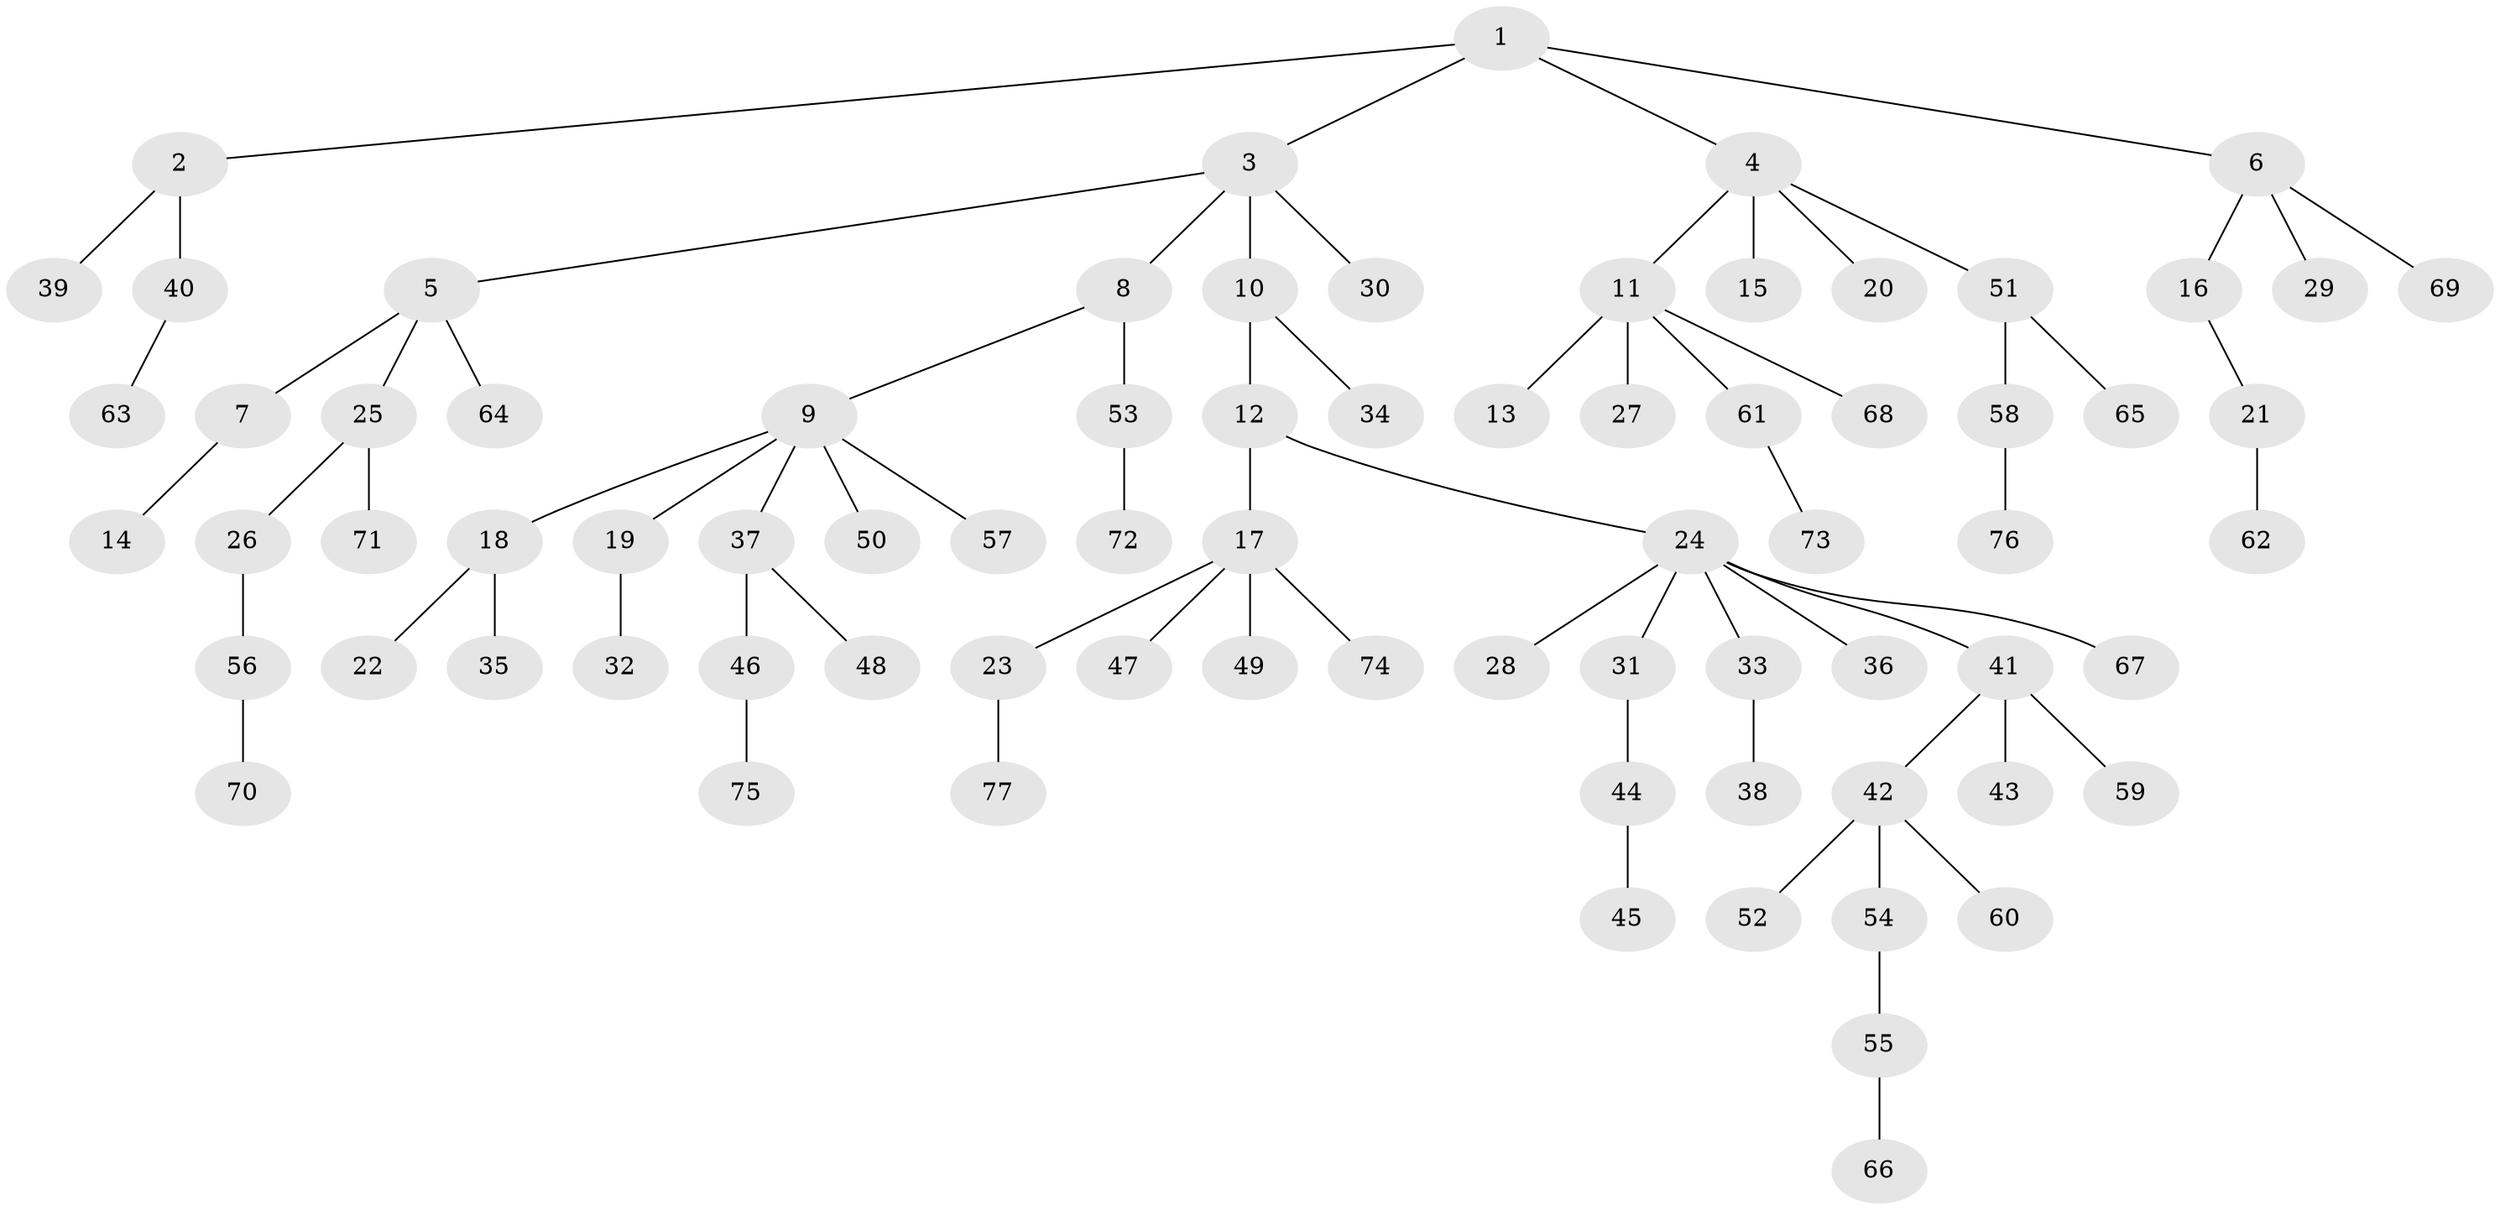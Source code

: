 // coarse degree distribution, {4: 0.10416666666666667, 1: 0.5208333333333334, 3: 0.125, 2: 0.20833333333333334, 6: 0.020833333333333332, 5: 0.020833333333333332}
// Generated by graph-tools (version 1.1) at 2025/37/03/04/25 23:37:27]
// undirected, 77 vertices, 76 edges
graph export_dot {
  node [color=gray90,style=filled];
  1;
  2;
  3;
  4;
  5;
  6;
  7;
  8;
  9;
  10;
  11;
  12;
  13;
  14;
  15;
  16;
  17;
  18;
  19;
  20;
  21;
  22;
  23;
  24;
  25;
  26;
  27;
  28;
  29;
  30;
  31;
  32;
  33;
  34;
  35;
  36;
  37;
  38;
  39;
  40;
  41;
  42;
  43;
  44;
  45;
  46;
  47;
  48;
  49;
  50;
  51;
  52;
  53;
  54;
  55;
  56;
  57;
  58;
  59;
  60;
  61;
  62;
  63;
  64;
  65;
  66;
  67;
  68;
  69;
  70;
  71;
  72;
  73;
  74;
  75;
  76;
  77;
  1 -- 2;
  1 -- 3;
  1 -- 4;
  1 -- 6;
  2 -- 39;
  2 -- 40;
  3 -- 5;
  3 -- 8;
  3 -- 10;
  3 -- 30;
  4 -- 11;
  4 -- 15;
  4 -- 20;
  4 -- 51;
  5 -- 7;
  5 -- 25;
  5 -- 64;
  6 -- 16;
  6 -- 29;
  6 -- 69;
  7 -- 14;
  8 -- 9;
  8 -- 53;
  9 -- 18;
  9 -- 19;
  9 -- 37;
  9 -- 50;
  9 -- 57;
  10 -- 12;
  10 -- 34;
  11 -- 13;
  11 -- 27;
  11 -- 61;
  11 -- 68;
  12 -- 17;
  12 -- 24;
  16 -- 21;
  17 -- 23;
  17 -- 47;
  17 -- 49;
  17 -- 74;
  18 -- 22;
  18 -- 35;
  19 -- 32;
  21 -- 62;
  23 -- 77;
  24 -- 28;
  24 -- 31;
  24 -- 33;
  24 -- 36;
  24 -- 41;
  24 -- 67;
  25 -- 26;
  25 -- 71;
  26 -- 56;
  31 -- 44;
  33 -- 38;
  37 -- 46;
  37 -- 48;
  40 -- 63;
  41 -- 42;
  41 -- 43;
  41 -- 59;
  42 -- 52;
  42 -- 54;
  42 -- 60;
  44 -- 45;
  46 -- 75;
  51 -- 58;
  51 -- 65;
  53 -- 72;
  54 -- 55;
  55 -- 66;
  56 -- 70;
  58 -- 76;
  61 -- 73;
}
